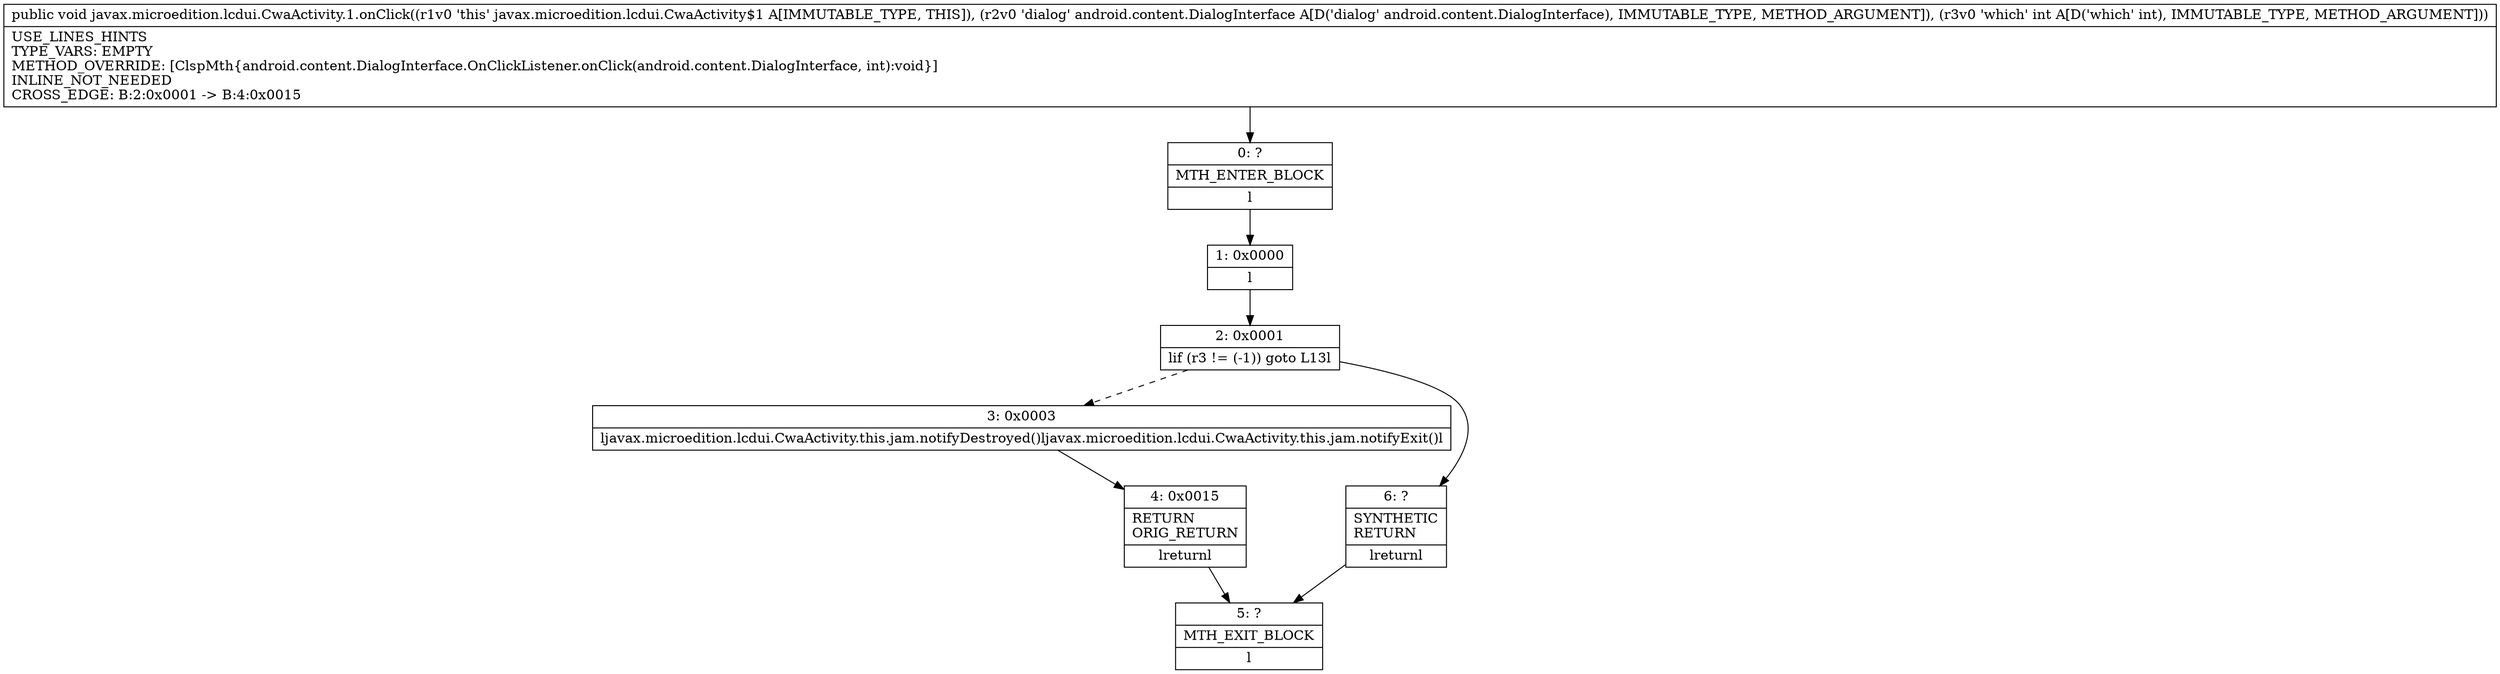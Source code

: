 digraph "CFG forjavax.microedition.lcdui.CwaActivity.1.onClick(Landroid\/content\/DialogInterface;I)V" {
Node_0 [shape=record,label="{0\:\ ?|MTH_ENTER_BLOCK\l|l}"];
Node_1 [shape=record,label="{1\:\ 0x0000|l}"];
Node_2 [shape=record,label="{2\:\ 0x0001|lif (r3 != (\-1)) goto L13l}"];
Node_3 [shape=record,label="{3\:\ 0x0003|ljavax.microedition.lcdui.CwaActivity.this.jam.notifyDestroyed()ljavax.microedition.lcdui.CwaActivity.this.jam.notifyExit()l}"];
Node_4 [shape=record,label="{4\:\ 0x0015|RETURN\lORIG_RETURN\l|lreturnl}"];
Node_5 [shape=record,label="{5\:\ ?|MTH_EXIT_BLOCK\l|l}"];
Node_6 [shape=record,label="{6\:\ ?|SYNTHETIC\lRETURN\l|lreturnl}"];
MethodNode[shape=record,label="{public void javax.microedition.lcdui.CwaActivity.1.onClick((r1v0 'this' javax.microedition.lcdui.CwaActivity$1 A[IMMUTABLE_TYPE, THIS]), (r2v0 'dialog' android.content.DialogInterface A[D('dialog' android.content.DialogInterface), IMMUTABLE_TYPE, METHOD_ARGUMENT]), (r3v0 'which' int A[D('which' int), IMMUTABLE_TYPE, METHOD_ARGUMENT]))  | USE_LINES_HINTS\lTYPE_VARS: EMPTY\lMETHOD_OVERRIDE: [ClspMth\{android.content.DialogInterface.OnClickListener.onClick(android.content.DialogInterface, int):void\}]\lINLINE_NOT_NEEDED\lCROSS_EDGE: B:2:0x0001 \-\> B:4:0x0015\l}"];
MethodNode -> Node_0;
Node_0 -> Node_1;
Node_1 -> Node_2;
Node_2 -> Node_3[style=dashed];
Node_2 -> Node_6;
Node_3 -> Node_4;
Node_4 -> Node_5;
Node_6 -> Node_5;
}

